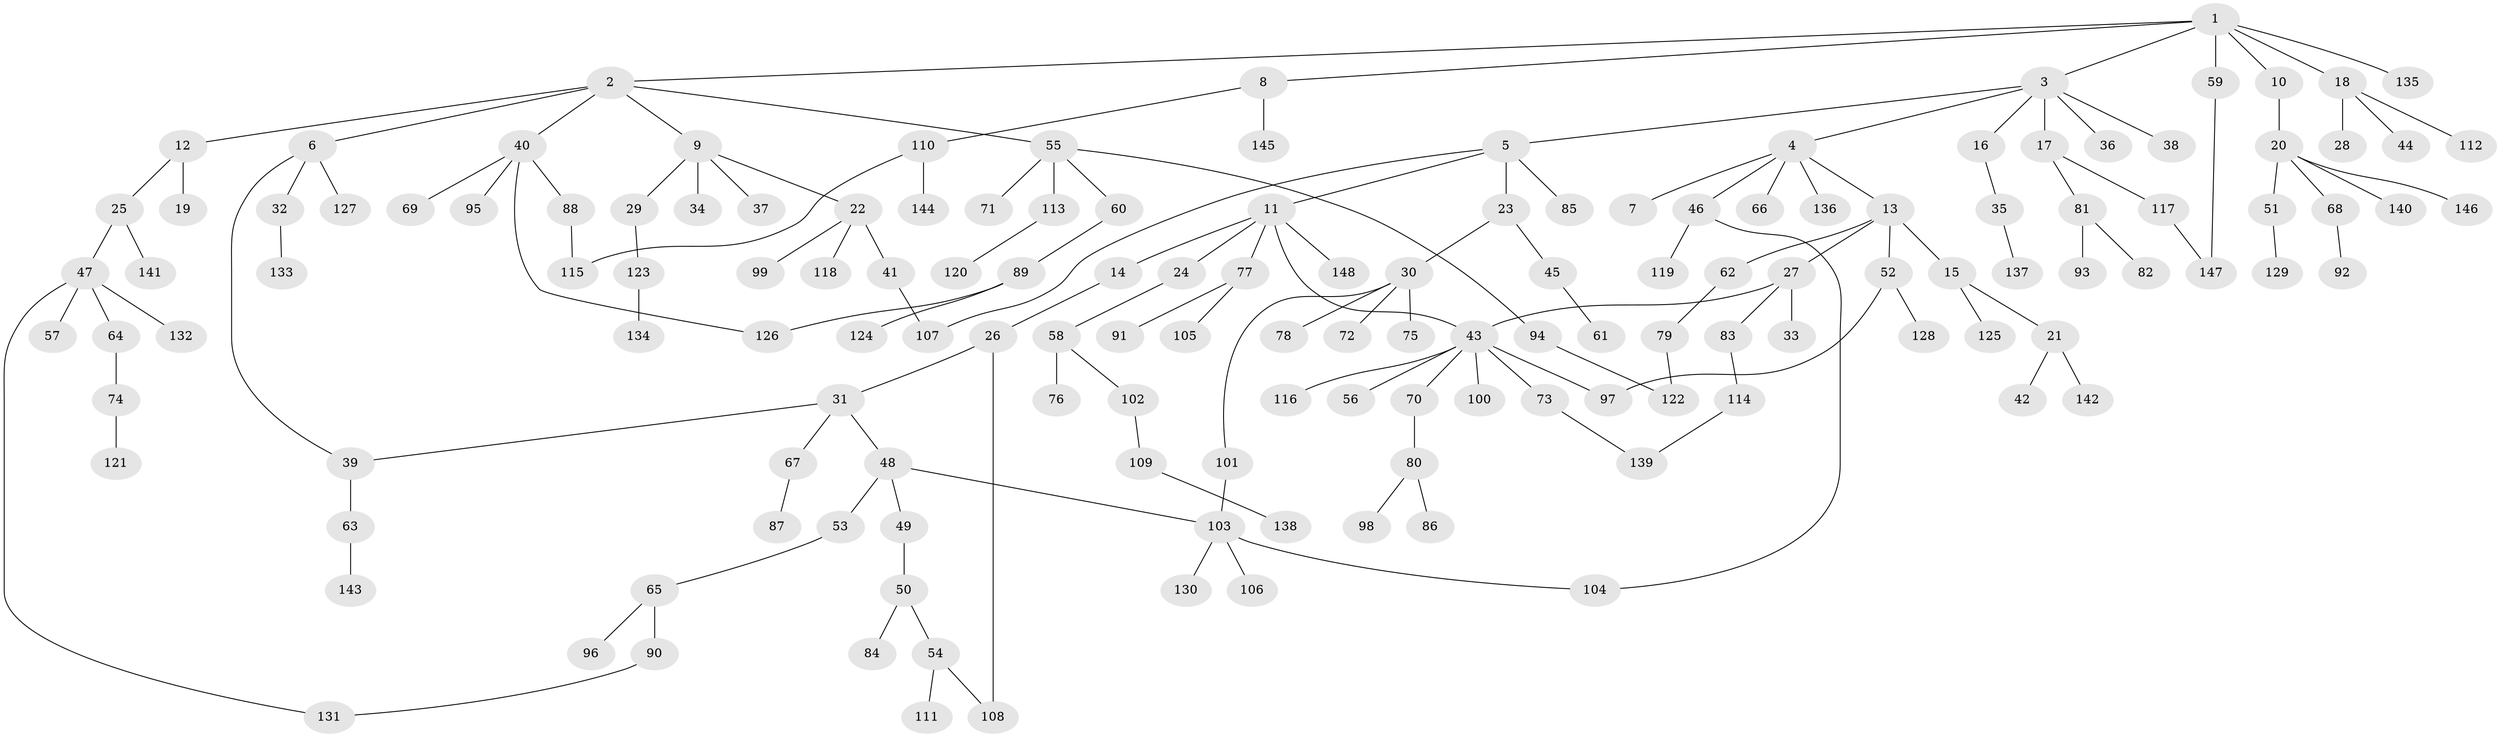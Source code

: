 // coarse degree distribution, {6: 0.009900990099009901, 9: 0.009900990099009901, 11: 0.009900990099009901, 4: 0.0891089108910891, 1: 0.4752475247524752, 2: 0.25742574257425743, 7: 0.019801980198019802, 3: 0.0891089108910891, 5: 0.0297029702970297, 8: 0.009900990099009901}
// Generated by graph-tools (version 1.1) at 2025/23/03/03/25 07:23:30]
// undirected, 148 vertices, 160 edges
graph export_dot {
graph [start="1"]
  node [color=gray90,style=filled];
  1;
  2;
  3;
  4;
  5;
  6;
  7;
  8;
  9;
  10;
  11;
  12;
  13;
  14;
  15;
  16;
  17;
  18;
  19;
  20;
  21;
  22;
  23;
  24;
  25;
  26;
  27;
  28;
  29;
  30;
  31;
  32;
  33;
  34;
  35;
  36;
  37;
  38;
  39;
  40;
  41;
  42;
  43;
  44;
  45;
  46;
  47;
  48;
  49;
  50;
  51;
  52;
  53;
  54;
  55;
  56;
  57;
  58;
  59;
  60;
  61;
  62;
  63;
  64;
  65;
  66;
  67;
  68;
  69;
  70;
  71;
  72;
  73;
  74;
  75;
  76;
  77;
  78;
  79;
  80;
  81;
  82;
  83;
  84;
  85;
  86;
  87;
  88;
  89;
  90;
  91;
  92;
  93;
  94;
  95;
  96;
  97;
  98;
  99;
  100;
  101;
  102;
  103;
  104;
  105;
  106;
  107;
  108;
  109;
  110;
  111;
  112;
  113;
  114;
  115;
  116;
  117;
  118;
  119;
  120;
  121;
  122;
  123;
  124;
  125;
  126;
  127;
  128;
  129;
  130;
  131;
  132;
  133;
  134;
  135;
  136;
  137;
  138;
  139;
  140;
  141;
  142;
  143;
  144;
  145;
  146;
  147;
  148;
  1 -- 2;
  1 -- 3;
  1 -- 8;
  1 -- 10;
  1 -- 18;
  1 -- 59;
  1 -- 135;
  2 -- 6;
  2 -- 9;
  2 -- 12;
  2 -- 40;
  2 -- 55;
  3 -- 4;
  3 -- 5;
  3 -- 16;
  3 -- 17;
  3 -- 36;
  3 -- 38;
  4 -- 7;
  4 -- 13;
  4 -- 46;
  4 -- 66;
  4 -- 136;
  5 -- 11;
  5 -- 23;
  5 -- 85;
  5 -- 107;
  6 -- 32;
  6 -- 127;
  6 -- 39;
  8 -- 110;
  8 -- 145;
  9 -- 22;
  9 -- 29;
  9 -- 34;
  9 -- 37;
  10 -- 20;
  11 -- 14;
  11 -- 24;
  11 -- 43;
  11 -- 77;
  11 -- 148;
  12 -- 19;
  12 -- 25;
  13 -- 15;
  13 -- 27;
  13 -- 52;
  13 -- 62;
  14 -- 26;
  15 -- 21;
  15 -- 125;
  16 -- 35;
  17 -- 81;
  17 -- 117;
  18 -- 28;
  18 -- 44;
  18 -- 112;
  20 -- 51;
  20 -- 68;
  20 -- 140;
  20 -- 146;
  21 -- 42;
  21 -- 142;
  22 -- 41;
  22 -- 99;
  22 -- 118;
  23 -- 30;
  23 -- 45;
  24 -- 58;
  25 -- 47;
  25 -- 141;
  26 -- 31;
  26 -- 108;
  27 -- 33;
  27 -- 83;
  27 -- 43;
  29 -- 123;
  30 -- 72;
  30 -- 75;
  30 -- 78;
  30 -- 101;
  31 -- 39;
  31 -- 48;
  31 -- 67;
  32 -- 133;
  35 -- 137;
  39 -- 63;
  40 -- 69;
  40 -- 88;
  40 -- 95;
  40 -- 126;
  41 -- 107;
  43 -- 56;
  43 -- 70;
  43 -- 73;
  43 -- 100;
  43 -- 116;
  43 -- 97;
  45 -- 61;
  46 -- 119;
  46 -- 104;
  47 -- 57;
  47 -- 64;
  47 -- 131;
  47 -- 132;
  48 -- 49;
  48 -- 53;
  48 -- 103;
  49 -- 50;
  50 -- 54;
  50 -- 84;
  51 -- 129;
  52 -- 97;
  52 -- 128;
  53 -- 65;
  54 -- 108;
  54 -- 111;
  55 -- 60;
  55 -- 71;
  55 -- 94;
  55 -- 113;
  58 -- 76;
  58 -- 102;
  59 -- 147;
  60 -- 89;
  62 -- 79;
  63 -- 143;
  64 -- 74;
  65 -- 90;
  65 -- 96;
  67 -- 87;
  68 -- 92;
  70 -- 80;
  73 -- 139;
  74 -- 121;
  77 -- 91;
  77 -- 105;
  79 -- 122;
  80 -- 86;
  80 -- 98;
  81 -- 82;
  81 -- 93;
  83 -- 114;
  88 -- 115;
  89 -- 124;
  89 -- 126;
  90 -- 131;
  94 -- 122;
  101 -- 103;
  102 -- 109;
  103 -- 104;
  103 -- 106;
  103 -- 130;
  109 -- 138;
  110 -- 115;
  110 -- 144;
  113 -- 120;
  114 -- 139;
  117 -- 147;
  123 -- 134;
}
